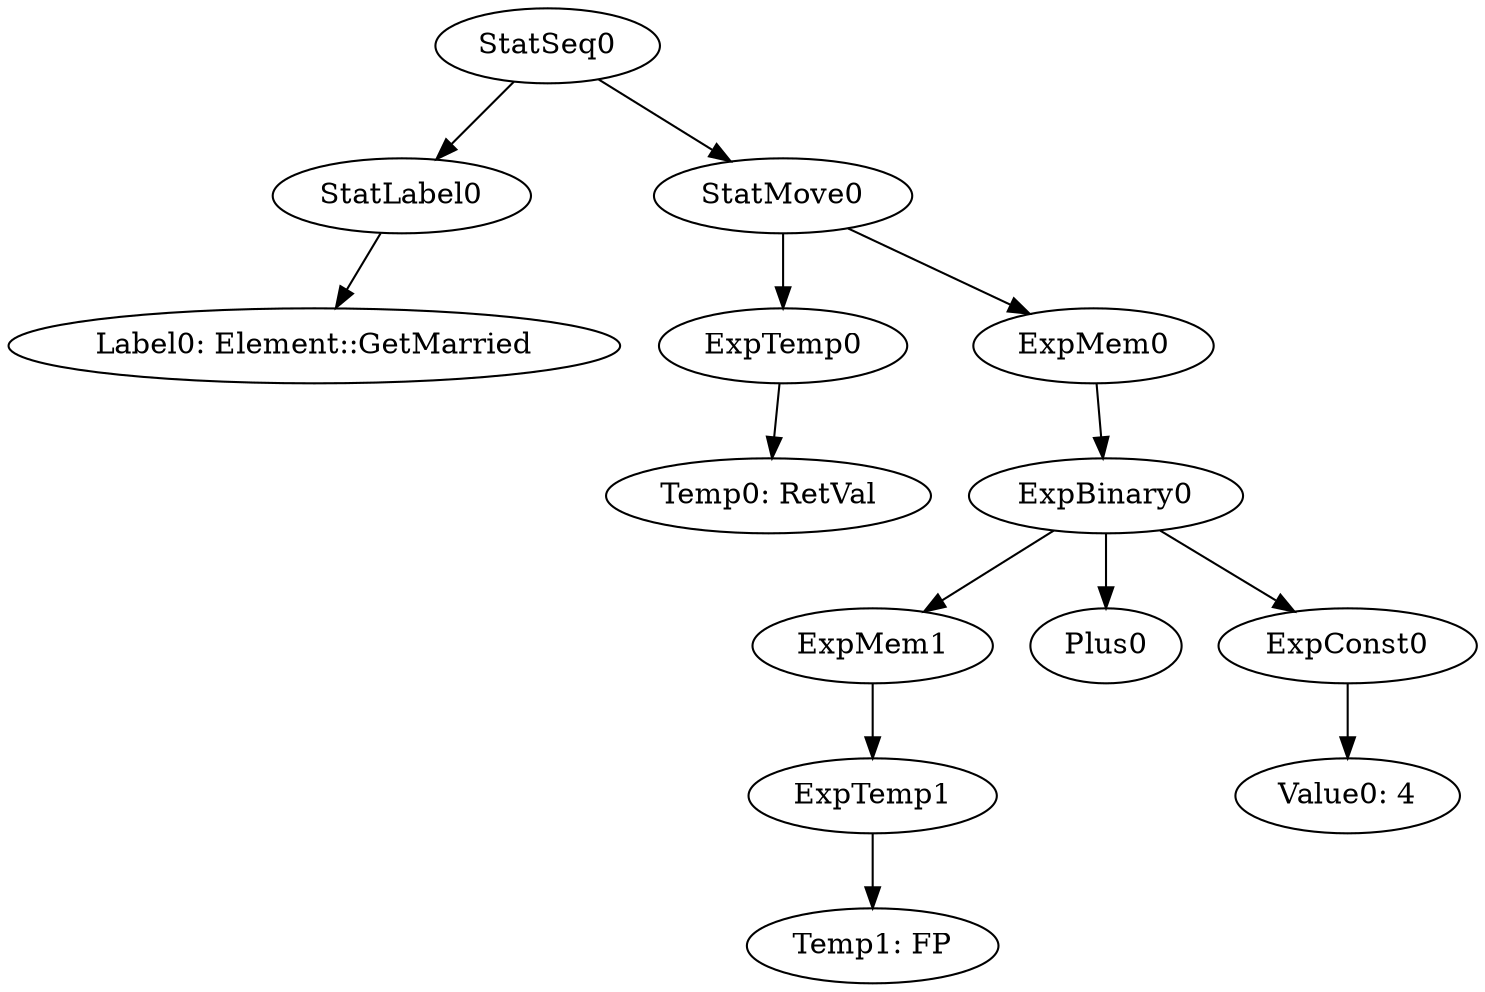 digraph {
	ordering = out;
	ExpMem0 -> ExpBinary0;
	ExpMem1 -> ExpTemp1;
	ExpTemp1 -> "Temp1: FP";
	ExpConst0 -> "Value0: 4";
	StatLabel0 -> "Label0: Element::GetMarried";
	StatSeq0 -> StatLabel0;
	StatSeq0 -> StatMove0;
	ExpTemp0 -> "Temp0: RetVal";
	ExpBinary0 -> ExpMem1;
	ExpBinary0 -> Plus0;
	ExpBinary0 -> ExpConst0;
	StatMove0 -> ExpTemp0;
	StatMove0 -> ExpMem0;
}

